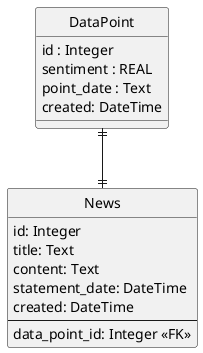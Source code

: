 @startuml ER-Diagram
' hide the spot
hide circle

' avoid problems with angled crows feet
skinparam linetype ortho

entity "DataPoint" as dataPoint {
    id : Integer
    sentiment : REAL
    point_date : Text
    created: DateTime
}

entity "News" as news {
    id: Integer
    title: Text
    content: Text
    statement_date: DateTime
    created: DateTime
    --
    data_point_id: Integer <<FK>>
}



dataPoint ||--|| news

@enduml

